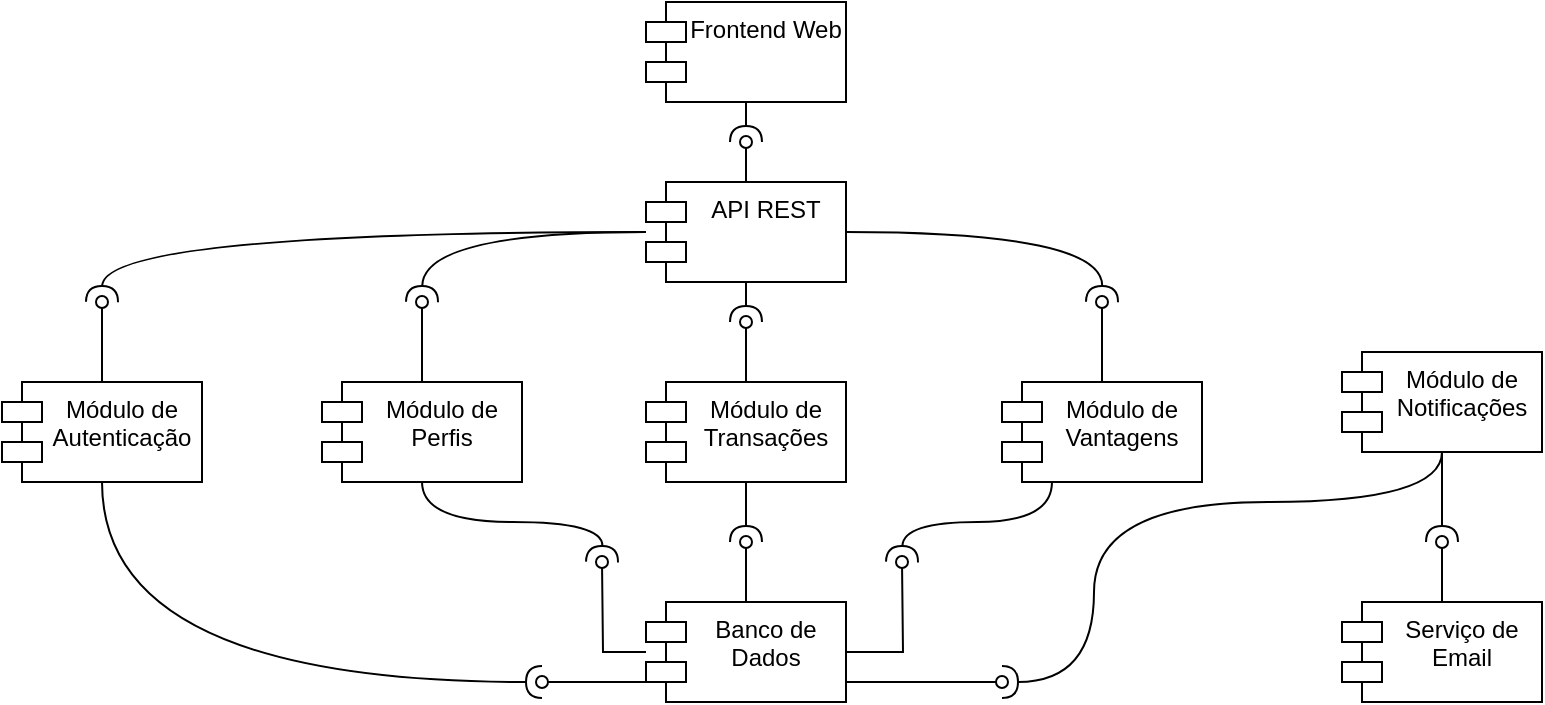 <mxfile version="27.0.6">
  <diagram name="Página-1" id="TM8Ibg-TNg8deCr2K7Pu">
    <mxGraphModel grid="1" page="1" gridSize="10" guides="1" tooltips="1" connect="1" arrows="1" fold="1" pageScale="1" pageWidth="827" pageHeight="1169" math="0" shadow="0">
      <root>
        <mxCell id="0" />
        <mxCell id="1" parent="0" />
        <mxCell id="C2ZW92uEtdmMykY9HH0U-3" style="edgeStyle=orthogonalEdgeStyle;rounded=0;orthogonalLoop=1;jettySize=auto;html=1;endArrow=halfCircle;endFill=0;" edge="1" parent="1" source="Lk-7Cm1_FcsgzJypIx5Y-21">
          <mxGeometry relative="1" as="geometry">
            <mxPoint x="452" y="120" as="targetPoint" />
          </mxGeometry>
        </mxCell>
        <mxCell id="Lk-7Cm1_FcsgzJypIx5Y-21" value="Frontend Web" style="shape=module;align=left;spacingLeft=20;align=center;verticalAlign=top;whiteSpace=wrap;html=1;" vertex="1" parent="1">
          <mxGeometry x="402" y="50" width="100" height="50" as="geometry" />
        </mxCell>
        <mxCell id="Lk-7Cm1_FcsgzJypIx5Y-31" style="edgeStyle=orthogonalEdgeStyle;rounded=0;orthogonalLoop=1;jettySize=auto;html=1;curved=1;endArrow=halfCircle;endFill=0;" edge="1" parent="1" source="Lk-7Cm1_FcsgzJypIx5Y-22">
          <mxGeometry relative="1" as="geometry">
            <mxPoint x="130" y="200" as="targetPoint" />
          </mxGeometry>
        </mxCell>
        <mxCell id="Lk-7Cm1_FcsgzJypIx5Y-32" style="edgeStyle=orthogonalEdgeStyle;rounded=0;orthogonalLoop=1;jettySize=auto;html=1;curved=1;endArrow=halfCircle;endFill=0;" edge="1" parent="1" source="Lk-7Cm1_FcsgzJypIx5Y-22">
          <mxGeometry relative="1" as="geometry">
            <mxPoint x="290" y="200" as="targetPoint" />
          </mxGeometry>
        </mxCell>
        <mxCell id="Lk-7Cm1_FcsgzJypIx5Y-34" style="edgeStyle=orthogonalEdgeStyle;rounded=0;orthogonalLoop=1;jettySize=auto;html=1;curved=1;endArrow=halfCircle;endFill=0;" edge="1" parent="1" source="Lk-7Cm1_FcsgzJypIx5Y-22">
          <mxGeometry relative="1" as="geometry">
            <mxPoint x="630" y="200" as="targetPoint" />
          </mxGeometry>
        </mxCell>
        <mxCell id="C2ZW92uEtdmMykY9HH0U-2" style="edgeStyle=orthogonalEdgeStyle;rounded=0;orthogonalLoop=1;jettySize=auto;html=1;endArrow=oval;endFill=0;" edge="1" parent="1" source="Lk-7Cm1_FcsgzJypIx5Y-22">
          <mxGeometry relative="1" as="geometry">
            <mxPoint x="452" y="120" as="targetPoint" />
          </mxGeometry>
        </mxCell>
        <mxCell id="C2ZW92uEtdmMykY9HH0U-6" style="edgeStyle=orthogonalEdgeStyle;rounded=0;orthogonalLoop=1;jettySize=auto;html=1;endArrow=halfCircle;endFill=0;" edge="1" parent="1" source="Lk-7Cm1_FcsgzJypIx5Y-22">
          <mxGeometry relative="1" as="geometry">
            <mxPoint x="452" y="210" as="targetPoint" />
          </mxGeometry>
        </mxCell>
        <mxCell id="Lk-7Cm1_FcsgzJypIx5Y-22" value="API REST" style="shape=module;align=left;spacingLeft=20;align=center;verticalAlign=top;whiteSpace=wrap;html=1;" vertex="1" parent="1">
          <mxGeometry x="402" y="140" width="100" height="50" as="geometry" />
        </mxCell>
        <mxCell id="C2ZW92uEtdmMykY9HH0U-4" style="edgeStyle=orthogonalEdgeStyle;rounded=0;orthogonalLoop=1;jettySize=auto;html=1;endArrow=oval;endFill=0;" edge="1" parent="1" source="Lk-7Cm1_FcsgzJypIx5Y-23">
          <mxGeometry relative="1" as="geometry">
            <mxPoint x="130" y="200" as="targetPoint" />
          </mxGeometry>
        </mxCell>
        <mxCell id="Lk-7Cm1_FcsgzJypIx5Y-23" value="Módulo de Autenticação" style="shape=module;align=left;spacingLeft=20;align=center;verticalAlign=top;whiteSpace=wrap;html=1;" vertex="1" parent="1">
          <mxGeometry x="80" y="240" width="100" height="50" as="geometry" />
        </mxCell>
        <mxCell id="C2ZW92uEtdmMykY9HH0U-9" style="edgeStyle=orthogonalEdgeStyle;rounded=0;orthogonalLoop=1;jettySize=auto;html=1;endArrow=oval;endFill=0;" edge="1" parent="1" source="Lk-7Cm1_FcsgzJypIx5Y-24">
          <mxGeometry relative="1" as="geometry">
            <mxPoint x="380" y="330" as="targetPoint" />
          </mxGeometry>
        </mxCell>
        <mxCell id="C2ZW92uEtdmMykY9HH0U-11" style="edgeStyle=orthogonalEdgeStyle;rounded=0;orthogonalLoop=1;jettySize=auto;html=1;endArrow=oval;endFill=0;" edge="1" parent="1" source="Lk-7Cm1_FcsgzJypIx5Y-24">
          <mxGeometry relative="1" as="geometry">
            <mxPoint x="350" y="390" as="targetPoint" />
            <Array as="points">
              <mxPoint x="370" y="390" />
              <mxPoint x="370" y="390" />
            </Array>
          </mxGeometry>
        </mxCell>
        <mxCell id="C2ZW92uEtdmMykY9HH0U-12" style="edgeStyle=orthogonalEdgeStyle;rounded=0;orthogonalLoop=1;jettySize=auto;html=1;endArrow=oval;endFill=0;" edge="1" parent="1" source="Lk-7Cm1_FcsgzJypIx5Y-24">
          <mxGeometry relative="1" as="geometry">
            <mxPoint x="452" y="320" as="targetPoint" />
          </mxGeometry>
        </mxCell>
        <mxCell id="C2ZW92uEtdmMykY9HH0U-13" style="edgeStyle=orthogonalEdgeStyle;rounded=0;orthogonalLoop=1;jettySize=auto;html=1;endArrow=oval;endFill=0;" edge="1" parent="1" source="Lk-7Cm1_FcsgzJypIx5Y-24">
          <mxGeometry relative="1" as="geometry">
            <mxPoint x="530" y="330" as="targetPoint" />
          </mxGeometry>
        </mxCell>
        <mxCell id="C2ZW92uEtdmMykY9HH0U-14" style="edgeStyle=orthogonalEdgeStyle;rounded=0;orthogonalLoop=1;jettySize=auto;html=1;endArrow=oval;endFill=0;" edge="1" parent="1" source="Lk-7Cm1_FcsgzJypIx5Y-24">
          <mxGeometry relative="1" as="geometry">
            <mxPoint x="580" y="390" as="targetPoint" />
            <Array as="points">
              <mxPoint x="520" y="390" />
              <mxPoint x="520" y="390" />
            </Array>
          </mxGeometry>
        </mxCell>
        <mxCell id="Lk-7Cm1_FcsgzJypIx5Y-24" value="Banco de Dados" style="shape=module;align=left;spacingLeft=20;align=center;verticalAlign=top;whiteSpace=wrap;html=1;" vertex="1" parent="1">
          <mxGeometry x="402" y="350" width="100" height="50" as="geometry" />
        </mxCell>
        <mxCell id="C2ZW92uEtdmMykY9HH0U-5" style="edgeStyle=orthogonalEdgeStyle;rounded=0;orthogonalLoop=1;jettySize=auto;html=1;endArrow=oval;endFill=0;" edge="1" parent="1" source="Lk-7Cm1_FcsgzJypIx5Y-25">
          <mxGeometry relative="1" as="geometry">
            <mxPoint x="290" y="200" as="targetPoint" />
          </mxGeometry>
        </mxCell>
        <mxCell id="Lk-7Cm1_FcsgzJypIx5Y-25" value="Módulo de Perfis" style="shape=module;align=left;spacingLeft=20;align=center;verticalAlign=top;whiteSpace=wrap;html=1;" vertex="1" parent="1">
          <mxGeometry x="240" y="240" width="100" height="50" as="geometry" />
        </mxCell>
        <mxCell id="Lk-7Cm1_FcsgzJypIx5Y-38" style="edgeStyle=orthogonalEdgeStyle;rounded=0;orthogonalLoop=1;jettySize=auto;html=1;curved=1;endArrow=halfCircle;endFill=0;" edge="1" parent="1" source="Lk-7Cm1_FcsgzJypIx5Y-26">
          <mxGeometry relative="1" as="geometry">
            <mxPoint x="452" y="320" as="targetPoint" />
          </mxGeometry>
        </mxCell>
        <mxCell id="C2ZW92uEtdmMykY9HH0U-7" style="edgeStyle=orthogonalEdgeStyle;rounded=0;orthogonalLoop=1;jettySize=auto;html=1;endArrow=oval;endFill=0;" edge="1" parent="1" source="Lk-7Cm1_FcsgzJypIx5Y-26">
          <mxGeometry relative="1" as="geometry">
            <mxPoint x="452" y="210" as="targetPoint" />
          </mxGeometry>
        </mxCell>
        <mxCell id="Lk-7Cm1_FcsgzJypIx5Y-26" value="Módulo de Transações" style="shape=module;align=left;spacingLeft=20;align=center;verticalAlign=top;whiteSpace=wrap;html=1;" vertex="1" parent="1">
          <mxGeometry x="402" y="240" width="100" height="50" as="geometry" />
        </mxCell>
        <mxCell id="Lk-7Cm1_FcsgzJypIx5Y-37" style="edgeStyle=orthogonalEdgeStyle;rounded=0;orthogonalLoop=1;jettySize=auto;html=1;curved=1;exitX=0.25;exitY=1;exitDx=0;exitDy=0;endArrow=halfCircle;endFill=0;" edge="1" parent="1" source="Lk-7Cm1_FcsgzJypIx5Y-27">
          <mxGeometry relative="1" as="geometry">
            <mxPoint x="530" y="330" as="targetPoint" />
          </mxGeometry>
        </mxCell>
        <mxCell id="C2ZW92uEtdmMykY9HH0U-8" style="edgeStyle=orthogonalEdgeStyle;rounded=0;orthogonalLoop=1;jettySize=auto;html=1;endArrow=oval;endFill=0;" edge="1" parent="1" source="Lk-7Cm1_FcsgzJypIx5Y-27">
          <mxGeometry relative="1" as="geometry">
            <mxPoint x="630" y="200" as="targetPoint" />
          </mxGeometry>
        </mxCell>
        <mxCell id="Lk-7Cm1_FcsgzJypIx5Y-27" value="Módulo de Vantagens" style="shape=module;align=left;spacingLeft=20;align=center;verticalAlign=top;whiteSpace=wrap;html=1;" vertex="1" parent="1">
          <mxGeometry x="580" y="240" width="100" height="50" as="geometry" />
        </mxCell>
        <mxCell id="Lk-7Cm1_FcsgzJypIx5Y-36" style="edgeStyle=orthogonalEdgeStyle;rounded=0;orthogonalLoop=1;jettySize=auto;html=1;curved=1;endArrow=halfCircle;endFill=0;" edge="1" parent="1" source="Lk-7Cm1_FcsgzJypIx5Y-28">
          <mxGeometry relative="1" as="geometry">
            <mxPoint x="800" y="320" as="targetPoint" />
          </mxGeometry>
        </mxCell>
        <mxCell id="Lk-7Cm1_FcsgzJypIx5Y-39" style="edgeStyle=orthogonalEdgeStyle;rounded=0;orthogonalLoop=1;jettySize=auto;html=1;curved=1;endArrow=halfCircle;endFill=0;" edge="1" parent="1" source="Lk-7Cm1_FcsgzJypIx5Y-28">
          <mxGeometry relative="1" as="geometry">
            <Array as="points">
              <mxPoint x="800" y="300" />
              <mxPoint x="626" y="300" />
              <mxPoint x="626" y="390" />
            </Array>
            <mxPoint x="580" y="390" as="targetPoint" />
          </mxGeometry>
        </mxCell>
        <mxCell id="Lk-7Cm1_FcsgzJypIx5Y-28" value="Módulo de Notificações" style="shape=module;align=left;spacingLeft=20;align=center;verticalAlign=top;whiteSpace=wrap;html=1;" vertex="1" parent="1">
          <mxGeometry x="750" y="225" width="100" height="50" as="geometry" />
        </mxCell>
        <mxCell id="C2ZW92uEtdmMykY9HH0U-15" style="edgeStyle=orthogonalEdgeStyle;rounded=0;orthogonalLoop=1;jettySize=auto;html=1;endArrow=oval;endFill=0;" edge="1" parent="1" source="Lk-7Cm1_FcsgzJypIx5Y-29">
          <mxGeometry relative="1" as="geometry">
            <mxPoint x="800" y="320" as="targetPoint" />
          </mxGeometry>
        </mxCell>
        <mxCell id="Lk-7Cm1_FcsgzJypIx5Y-29" value="Serviço de Email" style="shape=module;align=left;spacingLeft=20;align=center;verticalAlign=top;whiteSpace=wrap;html=1;" vertex="1" parent="1">
          <mxGeometry x="750" y="350" width="100" height="50" as="geometry" />
        </mxCell>
        <mxCell id="Lk-7Cm1_FcsgzJypIx5Y-40" style="edgeStyle=orthogonalEdgeStyle;rounded=0;orthogonalLoop=1;jettySize=auto;html=1;curved=1;exitX=0.5;exitY=1;exitDx=0;exitDy=0;endArrow=halfCircle;endFill=0;" edge="1" parent="1" source="Lk-7Cm1_FcsgzJypIx5Y-25">
          <mxGeometry relative="1" as="geometry">
            <mxPoint x="380" y="330" as="targetPoint" />
          </mxGeometry>
        </mxCell>
        <mxCell id="Lk-7Cm1_FcsgzJypIx5Y-41" style="edgeStyle=orthogonalEdgeStyle;rounded=0;orthogonalLoop=1;jettySize=auto;html=1;curved=1;exitX=0.5;exitY=1;exitDx=0;exitDy=0;endArrow=halfCircle;endFill=0;" edge="1" parent="1" source="Lk-7Cm1_FcsgzJypIx5Y-23">
          <mxGeometry relative="1" as="geometry">
            <mxPoint x="350" y="390" as="targetPoint" />
            <Array as="points">
              <mxPoint x="130" y="390" />
            </Array>
          </mxGeometry>
        </mxCell>
      </root>
    </mxGraphModel>
  </diagram>
</mxfile>

